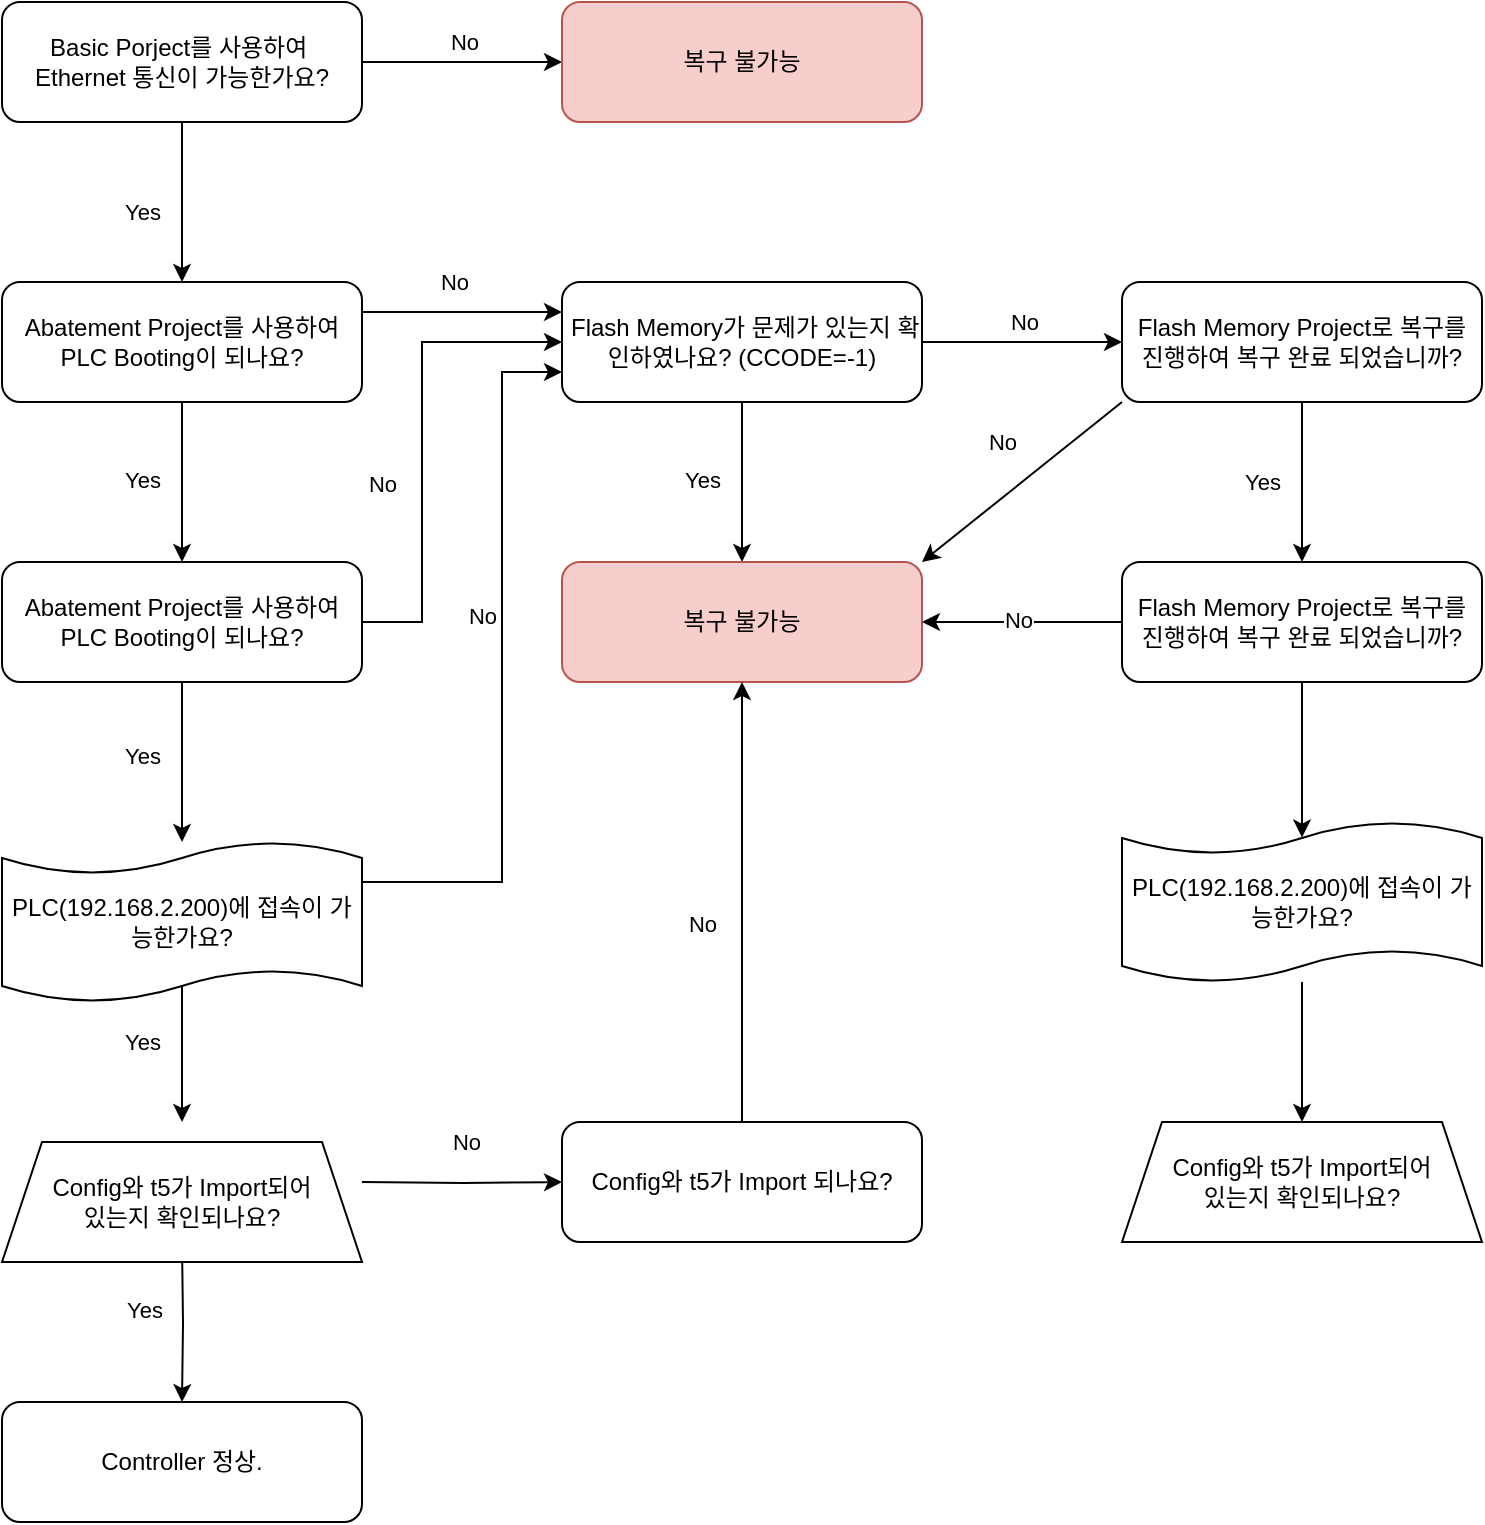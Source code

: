 <mxfile version="22.1.21" type="github">
  <diagram id="C5RBs43oDa-KdzZeNtuy" name="Page-1">
    <mxGraphModel dx="1688" dy="933" grid="1" gridSize="10" guides="1" tooltips="1" connect="1" arrows="1" fold="1" page="1" pageScale="1" pageWidth="827" pageHeight="1169" math="0" shadow="0">
      <root>
        <mxCell id="WIyWlLk6GJQsqaUBKTNV-0" />
        <mxCell id="WIyWlLk6GJQsqaUBKTNV-1" parent="WIyWlLk6GJQsqaUBKTNV-0" />
        <mxCell id="lrJF7BD7MlawXil0EtXN-1" style="edgeStyle=orthogonalEdgeStyle;rounded=0;orthogonalLoop=1;jettySize=auto;html=1;entryX=0;entryY=0.5;entryDx=0;entryDy=0;" edge="1" parent="WIyWlLk6GJQsqaUBKTNV-1" source="WIyWlLk6GJQsqaUBKTNV-3" target="lrJF7BD7MlawXil0EtXN-0">
          <mxGeometry relative="1" as="geometry" />
        </mxCell>
        <mxCell id="lrJF7BD7MlawXil0EtXN-2" value="No" style="edgeLabel;html=1;align=center;verticalAlign=middle;resizable=0;points=[];" vertex="1" connectable="0" parent="lrJF7BD7MlawXil0EtXN-1">
          <mxGeometry x="-0.305" y="-2" relative="1" as="geometry">
            <mxPoint x="16" y="-12" as="offset" />
          </mxGeometry>
        </mxCell>
        <mxCell id="lrJF7BD7MlawXil0EtXN-18" value="" style="edgeStyle=orthogonalEdgeStyle;rounded=0;orthogonalLoop=1;jettySize=auto;html=1;" edge="1" parent="WIyWlLk6GJQsqaUBKTNV-1" source="WIyWlLk6GJQsqaUBKTNV-3" target="lrJF7BD7MlawXil0EtXN-4">
          <mxGeometry relative="1" as="geometry" />
        </mxCell>
        <mxCell id="lrJF7BD7MlawXil0EtXN-19" value="Yes" style="edgeLabel;html=1;align=center;verticalAlign=middle;resizable=0;points=[];" vertex="1" connectable="0" parent="lrJF7BD7MlawXil0EtXN-18">
          <mxGeometry x="0.131" y="-1" relative="1" as="geometry">
            <mxPoint x="-19" as="offset" />
          </mxGeometry>
        </mxCell>
        <mxCell id="WIyWlLk6GJQsqaUBKTNV-3" value="Basic Porject를 사용하여&amp;nbsp; Ethernet 통신이 가능한가요?" style="rounded=1;whiteSpace=wrap;html=1;fontSize=12;glass=0;strokeWidth=1;shadow=0;" parent="WIyWlLk6GJQsqaUBKTNV-1" vertex="1">
          <mxGeometry x="150" y="60" width="180" height="60" as="geometry" />
        </mxCell>
        <mxCell id="lrJF7BD7MlawXil0EtXN-0" value="복구 불가능" style="rounded=1;whiteSpace=wrap;html=1;fillColor=#f8cecc;strokeColor=#b85450;" vertex="1" parent="WIyWlLk6GJQsqaUBKTNV-1">
          <mxGeometry x="430" y="60" width="180" height="60" as="geometry" />
        </mxCell>
        <mxCell id="lrJF7BD7MlawXil0EtXN-16" value="" style="edgeStyle=orthogonalEdgeStyle;rounded=0;orthogonalLoop=1;jettySize=auto;html=1;" edge="1" parent="WIyWlLk6GJQsqaUBKTNV-1" source="lrJF7BD7MlawXil0EtXN-4" target="lrJF7BD7MlawXil0EtXN-13">
          <mxGeometry relative="1" as="geometry" />
        </mxCell>
        <mxCell id="lrJF7BD7MlawXil0EtXN-17" value="Yes" style="edgeLabel;html=1;align=center;verticalAlign=middle;resizable=0;points=[];" vertex="1" connectable="0" parent="lrJF7BD7MlawXil0EtXN-16">
          <mxGeometry x="-0.041" y="-1" relative="1" as="geometry">
            <mxPoint x="-19" as="offset" />
          </mxGeometry>
        </mxCell>
        <mxCell id="lrJF7BD7MlawXil0EtXN-55" style="edgeStyle=orthogonalEdgeStyle;rounded=0;orthogonalLoop=1;jettySize=auto;html=1;entryX=0;entryY=0.25;entryDx=0;entryDy=0;" edge="1" parent="WIyWlLk6GJQsqaUBKTNV-1" source="lrJF7BD7MlawXil0EtXN-4" target="lrJF7BD7MlawXil0EtXN-10">
          <mxGeometry relative="1" as="geometry">
            <Array as="points">
              <mxPoint x="360" y="215" />
              <mxPoint x="360" y="215" />
            </Array>
          </mxGeometry>
        </mxCell>
        <mxCell id="lrJF7BD7MlawXil0EtXN-58" value="No" style="edgeLabel;html=1;align=center;verticalAlign=middle;resizable=0;points=[];" vertex="1" connectable="0" parent="lrJF7BD7MlawXil0EtXN-55">
          <mxGeometry x="-0.077" y="1" relative="1" as="geometry">
            <mxPoint y="-14" as="offset" />
          </mxGeometry>
        </mxCell>
        <mxCell id="lrJF7BD7MlawXil0EtXN-4" value="Abatement Project를 사용하여 PLC Booting이 되나요?" style="rounded=1;whiteSpace=wrap;html=1;" vertex="1" parent="WIyWlLk6GJQsqaUBKTNV-1">
          <mxGeometry x="150" y="200" width="180" height="60" as="geometry" />
        </mxCell>
        <mxCell id="lrJF7BD7MlawXil0EtXN-22" value="" style="edgeStyle=orthogonalEdgeStyle;rounded=0;orthogonalLoop=1;jettySize=auto;html=1;" edge="1" parent="WIyWlLk6GJQsqaUBKTNV-1" source="lrJF7BD7MlawXil0EtXN-10" target="lrJF7BD7MlawXil0EtXN-21">
          <mxGeometry relative="1" as="geometry" />
        </mxCell>
        <mxCell id="lrJF7BD7MlawXil0EtXN-23" value="Yes" style="edgeLabel;html=1;align=center;verticalAlign=middle;resizable=0;points=[];" vertex="1" connectable="0" parent="lrJF7BD7MlawXil0EtXN-22">
          <mxGeometry x="-0.026" y="-3" relative="1" as="geometry">
            <mxPoint x="-17" as="offset" />
          </mxGeometry>
        </mxCell>
        <mxCell id="lrJF7BD7MlawXil0EtXN-27" value="" style="edgeStyle=orthogonalEdgeStyle;rounded=0;orthogonalLoop=1;jettySize=auto;html=1;" edge="1" parent="WIyWlLk6GJQsqaUBKTNV-1" source="lrJF7BD7MlawXil0EtXN-10" target="lrJF7BD7MlawXil0EtXN-26">
          <mxGeometry relative="1" as="geometry" />
        </mxCell>
        <mxCell id="lrJF7BD7MlawXil0EtXN-28" value="No" style="edgeLabel;html=1;align=center;verticalAlign=middle;resizable=0;points=[];" vertex="1" connectable="0" parent="lrJF7BD7MlawXil0EtXN-27">
          <mxGeometry x="0.151" y="-2" relative="1" as="geometry">
            <mxPoint x="-7" y="-12" as="offset" />
          </mxGeometry>
        </mxCell>
        <mxCell id="lrJF7BD7MlawXil0EtXN-10" value="&amp;nbsp;Flash Memory가 문제가 있는지 확인하였나요? (CCODE=-1)" style="rounded=1;whiteSpace=wrap;html=1;" vertex="1" parent="WIyWlLk6GJQsqaUBKTNV-1">
          <mxGeometry x="430" y="200" width="180" height="60" as="geometry" />
        </mxCell>
        <mxCell id="lrJF7BD7MlawXil0EtXN-25" value="" style="edgeStyle=orthogonalEdgeStyle;rounded=0;orthogonalLoop=1;jettySize=auto;html=1;" edge="1" parent="WIyWlLk6GJQsqaUBKTNV-1" source="lrJF7BD7MlawXil0EtXN-13">
          <mxGeometry relative="1" as="geometry">
            <mxPoint x="240" y="480" as="targetPoint" />
          </mxGeometry>
        </mxCell>
        <mxCell id="lrJF7BD7MlawXil0EtXN-39" value="Yes" style="edgeLabel;html=1;align=center;verticalAlign=middle;resizable=0;points=[];" vertex="1" connectable="0" parent="lrJF7BD7MlawXil0EtXN-25">
          <mxGeometry x="-0.082" relative="1" as="geometry">
            <mxPoint x="-20" as="offset" />
          </mxGeometry>
        </mxCell>
        <mxCell id="lrJF7BD7MlawXil0EtXN-53" style="edgeStyle=orthogonalEdgeStyle;rounded=0;orthogonalLoop=1;jettySize=auto;html=1;entryX=0;entryY=0.5;entryDx=0;entryDy=0;" edge="1" parent="WIyWlLk6GJQsqaUBKTNV-1" source="lrJF7BD7MlawXil0EtXN-13" target="lrJF7BD7MlawXil0EtXN-10">
          <mxGeometry relative="1" as="geometry">
            <Array as="points">
              <mxPoint x="360" y="370" />
              <mxPoint x="360" y="230" />
            </Array>
          </mxGeometry>
        </mxCell>
        <mxCell id="lrJF7BD7MlawXil0EtXN-56" value="No" style="edgeLabel;html=1;align=center;verticalAlign=middle;resizable=0;points=[];" vertex="1" connectable="0" parent="lrJF7BD7MlawXil0EtXN-53">
          <mxGeometry x="-0.128" y="-1" relative="1" as="geometry">
            <mxPoint x="-21" y="5" as="offset" />
          </mxGeometry>
        </mxCell>
        <mxCell id="lrJF7BD7MlawXil0EtXN-13" value="Abatement Project를 사용하여 PLC Booting이 되나요?" style="rounded=1;whiteSpace=wrap;html=1;" vertex="1" parent="WIyWlLk6GJQsqaUBKTNV-1">
          <mxGeometry x="150" y="340" width="180" height="60" as="geometry" />
        </mxCell>
        <mxCell id="lrJF7BD7MlawXil0EtXN-21" value="복구 불가능" style="rounded=1;whiteSpace=wrap;html=1;fillColor=#f8cecc;strokeColor=#b85450;" vertex="1" parent="WIyWlLk6GJQsqaUBKTNV-1">
          <mxGeometry x="430" y="340" width="180" height="60" as="geometry" />
        </mxCell>
        <mxCell id="lrJF7BD7MlawXil0EtXN-38" value="" style="edgeStyle=orthogonalEdgeStyle;rounded=0;orthogonalLoop=1;jettySize=auto;html=1;" edge="1" parent="WIyWlLk6GJQsqaUBKTNV-1">
          <mxGeometry relative="1" as="geometry">
            <mxPoint x="240" y="540" as="sourcePoint" />
            <mxPoint x="240" y="620" as="targetPoint" />
          </mxGeometry>
        </mxCell>
        <mxCell id="lrJF7BD7MlawXil0EtXN-45" value="Yes" style="edgeLabel;html=1;align=center;verticalAlign=middle;resizable=0;points=[];" vertex="1" connectable="0" parent="lrJF7BD7MlawXil0EtXN-38">
          <mxGeometry x="0.044" y="-2" relative="1" as="geometry">
            <mxPoint x="-18" y="-2" as="offset" />
          </mxGeometry>
        </mxCell>
        <mxCell id="lrJF7BD7MlawXil0EtXN-54" style="edgeStyle=orthogonalEdgeStyle;rounded=0;orthogonalLoop=1;jettySize=auto;html=1;entryX=0;entryY=0.75;entryDx=0;entryDy=0;" edge="1" parent="WIyWlLk6GJQsqaUBKTNV-1" target="lrJF7BD7MlawXil0EtXN-10">
          <mxGeometry relative="1" as="geometry">
            <mxPoint x="330.0" y="500" as="sourcePoint" />
            <Array as="points">
              <mxPoint x="400" y="500" />
              <mxPoint x="400" y="245" />
            </Array>
          </mxGeometry>
        </mxCell>
        <mxCell id="lrJF7BD7MlawXil0EtXN-57" value="No" style="edgeLabel;html=1;align=center;verticalAlign=middle;resizable=0;points=[];" vertex="1" connectable="0" parent="lrJF7BD7MlawXil0EtXN-54">
          <mxGeometry x="0.51" relative="1" as="geometry">
            <mxPoint x="-10" y="65" as="offset" />
          </mxGeometry>
        </mxCell>
        <mxCell id="lrJF7BD7MlawXil0EtXN-31" value="" style="edgeStyle=orthogonalEdgeStyle;rounded=0;orthogonalLoop=1;jettySize=auto;html=1;" edge="1" parent="WIyWlLk6GJQsqaUBKTNV-1" source="lrJF7BD7MlawXil0EtXN-26" target="lrJF7BD7MlawXil0EtXN-30">
          <mxGeometry relative="1" as="geometry" />
        </mxCell>
        <mxCell id="lrJF7BD7MlawXil0EtXN-34" value="Yes" style="edgeLabel;html=1;align=center;verticalAlign=middle;resizable=0;points=[];" vertex="1" connectable="0" parent="lrJF7BD7MlawXil0EtXN-31">
          <mxGeometry x="0.244" y="-2" relative="1" as="geometry">
            <mxPoint x="-18" y="-10" as="offset" />
          </mxGeometry>
        </mxCell>
        <mxCell id="lrJF7BD7MlawXil0EtXN-67" style="rounded=0;orthogonalLoop=1;jettySize=auto;html=1;entryX=1;entryY=0;entryDx=0;entryDy=0;exitX=0;exitY=1;exitDx=0;exitDy=0;" edge="1" parent="WIyWlLk6GJQsqaUBKTNV-1" source="lrJF7BD7MlawXil0EtXN-26" target="lrJF7BD7MlawXil0EtXN-21">
          <mxGeometry relative="1" as="geometry" />
        </mxCell>
        <mxCell id="lrJF7BD7MlawXil0EtXN-68" value="No" style="edgeLabel;html=1;align=center;verticalAlign=middle;resizable=0;points=[];" vertex="1" connectable="0" parent="lrJF7BD7MlawXil0EtXN-67">
          <mxGeometry x="-0.14" y="-3" relative="1" as="geometry">
            <mxPoint x="-15" y="-12" as="offset" />
          </mxGeometry>
        </mxCell>
        <mxCell id="lrJF7BD7MlawXil0EtXN-26" value="Flash Memory Project로 복구를 진행하여 복구 완료 되었습니까?" style="rounded=1;whiteSpace=wrap;html=1;" vertex="1" parent="WIyWlLk6GJQsqaUBKTNV-1">
          <mxGeometry x="710" y="200" width="180" height="60" as="geometry" />
        </mxCell>
        <mxCell id="lrJF7BD7MlawXil0EtXN-65" style="edgeStyle=orthogonalEdgeStyle;rounded=0;orthogonalLoop=1;jettySize=auto;html=1;entryX=1;entryY=0.5;entryDx=0;entryDy=0;" edge="1" parent="WIyWlLk6GJQsqaUBKTNV-1" source="lrJF7BD7MlawXil0EtXN-30" target="lrJF7BD7MlawXil0EtXN-21">
          <mxGeometry relative="1" as="geometry" />
        </mxCell>
        <mxCell id="lrJF7BD7MlawXil0EtXN-66" value="No" style="edgeLabel;html=1;align=center;verticalAlign=middle;resizable=0;points=[];" vertex="1" connectable="0" parent="lrJF7BD7MlawXil0EtXN-65">
          <mxGeometry x="0.043" y="-1" relative="1" as="geometry">
            <mxPoint as="offset" />
          </mxGeometry>
        </mxCell>
        <mxCell id="lrJF7BD7MlawXil0EtXN-73" value="" style="edgeStyle=orthogonalEdgeStyle;rounded=0;orthogonalLoop=1;jettySize=auto;html=1;entryX=0.5;entryY=0.097;entryDx=0;entryDy=0;entryPerimeter=0;" edge="1" parent="WIyWlLk6GJQsqaUBKTNV-1" source="lrJF7BD7MlawXil0EtXN-30" target="lrJF7BD7MlawXil0EtXN-74">
          <mxGeometry relative="1" as="geometry">
            <mxPoint x="800" y="450" as="targetPoint" />
          </mxGeometry>
        </mxCell>
        <mxCell id="lrJF7BD7MlawXil0EtXN-30" value="Flash Memory Project로 복구를 진행하여 복구 완료 되었습니까?" style="rounded=1;whiteSpace=wrap;html=1;" vertex="1" parent="WIyWlLk6GJQsqaUBKTNV-1">
          <mxGeometry x="710" y="340" width="180" height="60" as="geometry" />
        </mxCell>
        <mxCell id="lrJF7BD7MlawXil0EtXN-48" value="" style="edgeStyle=orthogonalEdgeStyle;rounded=0;orthogonalLoop=1;jettySize=auto;html=1;" edge="1" parent="WIyWlLk6GJQsqaUBKTNV-1" target="lrJF7BD7MlawXil0EtXN-46">
          <mxGeometry relative="1" as="geometry">
            <mxPoint x="240" y="680" as="sourcePoint" />
          </mxGeometry>
        </mxCell>
        <mxCell id="lrJF7BD7MlawXil0EtXN-51" value="Yes" style="edgeLabel;html=1;align=center;verticalAlign=middle;resizable=0;points=[];" vertex="1" connectable="0" parent="lrJF7BD7MlawXil0EtXN-48">
          <mxGeometry x="-0.165" y="-2" relative="1" as="geometry">
            <mxPoint x="-18" as="offset" />
          </mxGeometry>
        </mxCell>
        <mxCell id="lrJF7BD7MlawXil0EtXN-49" value="" style="edgeStyle=orthogonalEdgeStyle;rounded=0;orthogonalLoop=1;jettySize=auto;html=1;" edge="1" parent="WIyWlLk6GJQsqaUBKTNV-1" target="lrJF7BD7MlawXil0EtXN-47">
          <mxGeometry relative="1" as="geometry">
            <mxPoint x="330" y="650" as="sourcePoint" />
          </mxGeometry>
        </mxCell>
        <mxCell id="lrJF7BD7MlawXil0EtXN-50" value="No" style="edgeLabel;html=1;align=center;verticalAlign=middle;resizable=0;points=[];" vertex="1" connectable="0" parent="lrJF7BD7MlawXil0EtXN-49">
          <mxGeometry x="0.04" relative="1" as="geometry">
            <mxPoint y="-20" as="offset" />
          </mxGeometry>
        </mxCell>
        <mxCell id="lrJF7BD7MlawXil0EtXN-46" value="Controller 정상." style="rounded=1;whiteSpace=wrap;html=1;" vertex="1" parent="WIyWlLk6GJQsqaUBKTNV-1">
          <mxGeometry x="150" y="760" width="180" height="60" as="geometry" />
        </mxCell>
        <mxCell id="lrJF7BD7MlawXil0EtXN-62" style="edgeStyle=orthogonalEdgeStyle;rounded=0;orthogonalLoop=1;jettySize=auto;html=1;entryX=0.5;entryY=1;entryDx=0;entryDy=0;" edge="1" parent="WIyWlLk6GJQsqaUBKTNV-1" source="lrJF7BD7MlawXil0EtXN-47" target="lrJF7BD7MlawXil0EtXN-21">
          <mxGeometry relative="1" as="geometry" />
        </mxCell>
        <mxCell id="lrJF7BD7MlawXil0EtXN-63" value="No" style="edgeLabel;html=1;align=center;verticalAlign=middle;resizable=0;points=[];" vertex="1" connectable="0" parent="lrJF7BD7MlawXil0EtXN-62">
          <mxGeometry x="-0.157" relative="1" as="geometry">
            <mxPoint x="-20" y="-7" as="offset" />
          </mxGeometry>
        </mxCell>
        <mxCell id="lrJF7BD7MlawXil0EtXN-47" value="Config와 t5가 Import 되나요?" style="rounded=1;whiteSpace=wrap;html=1;" vertex="1" parent="WIyWlLk6GJQsqaUBKTNV-1">
          <mxGeometry x="430" y="620" width="180" height="60" as="geometry" />
        </mxCell>
        <mxCell id="lrJF7BD7MlawXil0EtXN-75" value="" style="edgeStyle=orthogonalEdgeStyle;rounded=0;orthogonalLoop=1;jettySize=auto;html=1;" edge="1" parent="WIyWlLk6GJQsqaUBKTNV-1" source="lrJF7BD7MlawXil0EtXN-74">
          <mxGeometry relative="1" as="geometry">
            <mxPoint x="800" y="620" as="targetPoint" />
          </mxGeometry>
        </mxCell>
        <mxCell id="lrJF7BD7MlawXil0EtXN-74" value="PLC(192.168.2.200)에 접속이 가능한가요?" style="shape=tape;whiteSpace=wrap;html=1;size=0.2;" vertex="1" parent="WIyWlLk6GJQsqaUBKTNV-1">
          <mxGeometry x="710" y="470" width="180" height="80" as="geometry" />
        </mxCell>
        <mxCell id="lrJF7BD7MlawXil0EtXN-76" value="PLC(192.168.2.200)에 접속이 가능한가요?" style="shape=tape;whiteSpace=wrap;html=1;size=0.2;" vertex="1" parent="WIyWlLk6GJQsqaUBKTNV-1">
          <mxGeometry x="150" y="480" width="180" height="80" as="geometry" />
        </mxCell>
        <mxCell id="lrJF7BD7MlawXil0EtXN-77" value="Config와 t5가 Import되어&lt;br&gt;있는지 확인되나요?" style="shape=trapezoid;perimeter=trapezoidPerimeter;whiteSpace=wrap;html=1;fixedSize=1;" vertex="1" parent="WIyWlLk6GJQsqaUBKTNV-1">
          <mxGeometry x="710" y="620" width="180" height="60" as="geometry" />
        </mxCell>
        <mxCell id="lrJF7BD7MlawXil0EtXN-79" value="Config와 t5가 Import되어&lt;br&gt;있는지 확인되나요?" style="shape=trapezoid;perimeter=trapezoidPerimeter;whiteSpace=wrap;html=1;fixedSize=1;" vertex="1" parent="WIyWlLk6GJQsqaUBKTNV-1">
          <mxGeometry x="150" y="630" width="180" height="60" as="geometry" />
        </mxCell>
      </root>
    </mxGraphModel>
  </diagram>
</mxfile>
